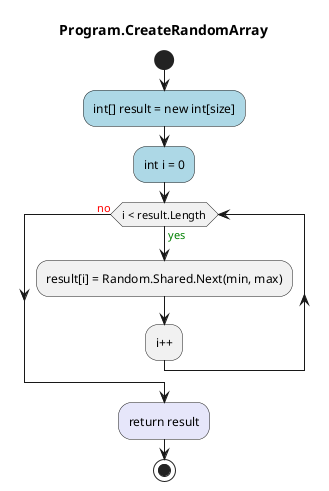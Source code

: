 @startuml Program.CreateRandomArray
title Program.CreateRandomArray
start
#LightBlue:int[] result = new int[size];
#LightBlue:int i = 0;
while (i < result.Length) is (<color:green>yes)
    :result[i] = Random.Shared.Next(min, max);
:i++;
endwhile (<color:red>no)
#Lavender:return result;
stop
@enduml
